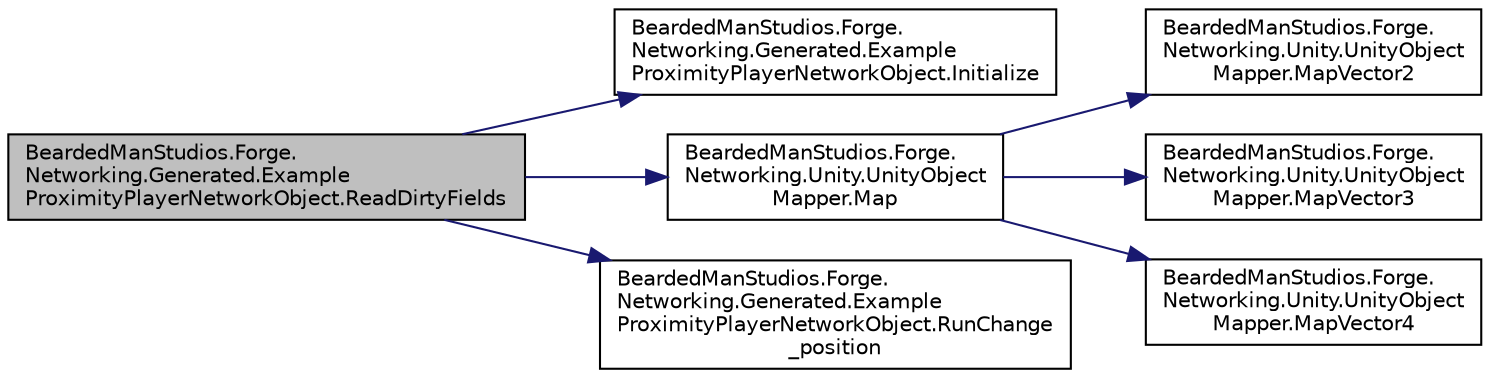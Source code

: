 digraph "BeardedManStudios.Forge.Networking.Generated.ExampleProximityPlayerNetworkObject.ReadDirtyFields"
{
 // LATEX_PDF_SIZE
  edge [fontname="Helvetica",fontsize="10",labelfontname="Helvetica",labelfontsize="10"];
  node [fontname="Helvetica",fontsize="10",shape=record];
  rankdir="LR";
  Node11 [label="BeardedManStudios.Forge.\lNetworking.Generated.Example\lProximityPlayerNetworkObject.ReadDirtyFields",height=0.2,width=0.4,color="black", fillcolor="grey75", style="filled", fontcolor="black",tooltip=" "];
  Node11 -> Node12 [color="midnightblue",fontsize="10",style="solid",fontname="Helvetica"];
  Node12 [label="BeardedManStudios.Forge.\lNetworking.Generated.Example\lProximityPlayerNetworkObject.Initialize",height=0.2,width=0.4,color="black", fillcolor="white", style="filled",URL="$class_bearded_man_studios_1_1_forge_1_1_networking_1_1_generated_1_1_example_proximity_player_network_object.html#a4f55e2e8659a308282f2a4d1b9255543",tooltip=" "];
  Node11 -> Node13 [color="midnightblue",fontsize="10",style="solid",fontname="Helvetica"];
  Node13 [label="BeardedManStudios.Forge.\lNetworking.Unity.UnityObject\lMapper.Map",height=0.2,width=0.4,color="black", fillcolor="white", style="filled",URL="$class_bearded_man_studios_1_1_forge_1_1_networking_1_1_unity_1_1_unity_object_mapper.html#a257ff895e140a2248a418de3405c9009",tooltip="Map a type of object from a FrameStream to a object"];
  Node13 -> Node14 [color="midnightblue",fontsize="10",style="solid",fontname="Helvetica"];
  Node14 [label="BeardedManStudios.Forge.\lNetworking.Unity.UnityObject\lMapper.MapVector2",height=0.2,width=0.4,color="black", fillcolor="white", style="filled",URL="$class_bearded_man_studios_1_1_forge_1_1_networking_1_1_unity_1_1_unity_object_mapper.html#aebbfb72c566d9ee0733f66bfa3ee5e5c",tooltip="Get a Vector2 out of a FrameStream"];
  Node13 -> Node15 [color="midnightblue",fontsize="10",style="solid",fontname="Helvetica"];
  Node15 [label="BeardedManStudios.Forge.\lNetworking.Unity.UnityObject\lMapper.MapVector3",height=0.2,width=0.4,color="black", fillcolor="white", style="filled",URL="$class_bearded_man_studios_1_1_forge_1_1_networking_1_1_unity_1_1_unity_object_mapper.html#aa245f139867a275b4a750fe4187396bd",tooltip="Get a Vector3 out of a FrameStream"];
  Node13 -> Node16 [color="midnightblue",fontsize="10",style="solid",fontname="Helvetica"];
  Node16 [label="BeardedManStudios.Forge.\lNetworking.Unity.UnityObject\lMapper.MapVector4",height=0.2,width=0.4,color="black", fillcolor="white", style="filled",URL="$class_bearded_man_studios_1_1_forge_1_1_networking_1_1_unity_1_1_unity_object_mapper.html#aef41215d1be1b6dd60b4535e787b5f53",tooltip="Get a Vector4 out of a FrameStream"];
  Node11 -> Node17 [color="midnightblue",fontsize="10",style="solid",fontname="Helvetica"];
  Node17 [label="BeardedManStudios.Forge.\lNetworking.Generated.Example\lProximityPlayerNetworkObject.RunChange\l_position",height=0.2,width=0.4,color="black", fillcolor="white", style="filled",URL="$class_bearded_man_studios_1_1_forge_1_1_networking_1_1_generated_1_1_example_proximity_player_network_object.html#aa31ab3ff85a8dd433dd28e99911c5387",tooltip=" "];
}
